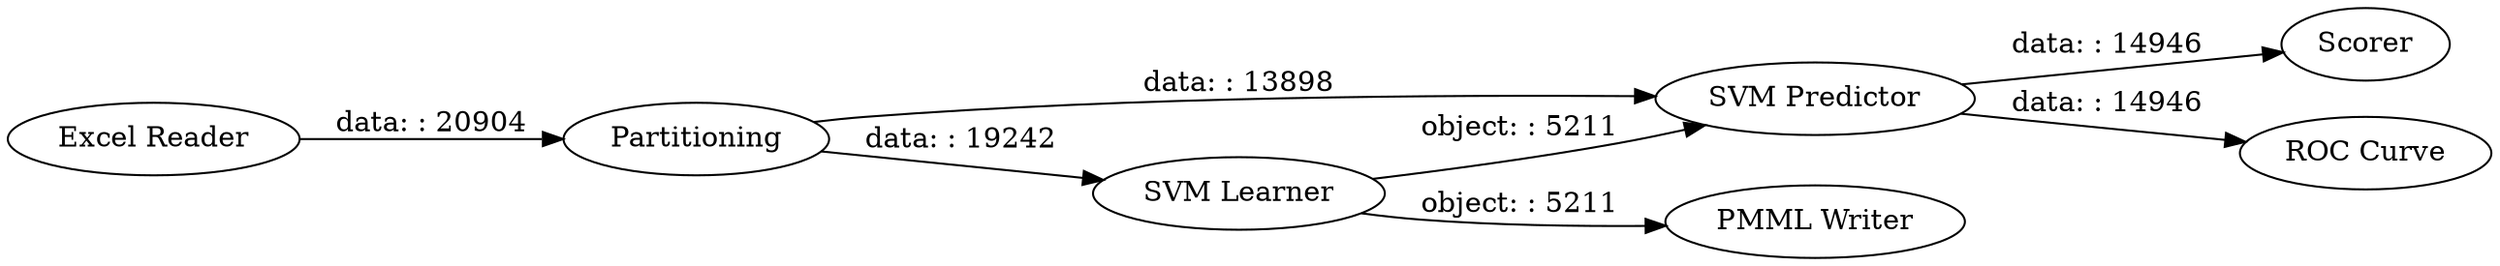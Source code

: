 digraph {
	"-5280945601596477090_7" [label="PMML Writer"]
	"-5280945601596477090_5" [label=Scorer]
	"-5280945601596477090_6" [label="ROC Curve"]
	"-5280945601596477090_4" [label="SVM Predictor"]
	"-5280945601596477090_2" [label=Partitioning]
	"-5280945601596477090_3" [label="SVM Learner"]
	"-5280945601596477090_1" [label="Excel Reader"]
	"-5280945601596477090_4" -> "-5280945601596477090_6" [label="data: : 14946"]
	"-5280945601596477090_3" -> "-5280945601596477090_7" [label="object: : 5211"]
	"-5280945601596477090_2" -> "-5280945601596477090_3" [label="data: : 19242"]
	"-5280945601596477090_2" -> "-5280945601596477090_4" [label="data: : 13898"]
	"-5280945601596477090_4" -> "-5280945601596477090_5" [label="data: : 14946"]
	"-5280945601596477090_3" -> "-5280945601596477090_4" [label="object: : 5211"]
	"-5280945601596477090_1" -> "-5280945601596477090_2" [label="data: : 20904"]
	rankdir=LR
}
